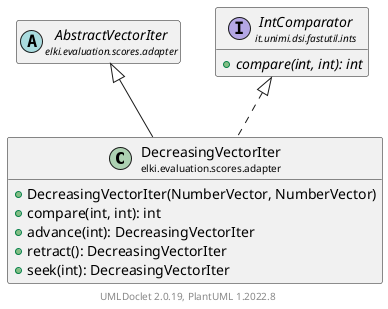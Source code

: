 @startuml
    remove .*\.(Instance|Par|Parameterizer|Factory)$
    set namespaceSeparator none
    hide empty fields
    hide empty methods

    class "<size:14>DecreasingVectorIter\n<size:10>elki.evaluation.scores.adapter" as elki.evaluation.scores.adapter.DecreasingVectorIter [[DecreasingVectorIter.html]] {
        +DecreasingVectorIter(NumberVector, NumberVector)
        +compare(int, int): int
        +advance(int): DecreasingVectorIter
        +retract(): DecreasingVectorIter
        +seek(int): DecreasingVectorIter
    }

    abstract class "<size:14>AbstractVectorIter\n<size:10>elki.evaluation.scores.adapter" as elki.evaluation.scores.adapter.AbstractVectorIter [[AbstractVectorIter.html]]
    interface "<size:14>IntComparator\n<size:10>it.unimi.dsi.fastutil.ints" as it.unimi.dsi.fastutil.ints.IntComparator {
        {abstract} +compare(int, int): int
    }

    elki.evaluation.scores.adapter.AbstractVectorIter <|-- elki.evaluation.scores.adapter.DecreasingVectorIter
    it.unimi.dsi.fastutil.ints.IntComparator <|.. elki.evaluation.scores.adapter.DecreasingVectorIter

    center footer UMLDoclet 2.0.19, PlantUML 1.2022.8
@enduml
